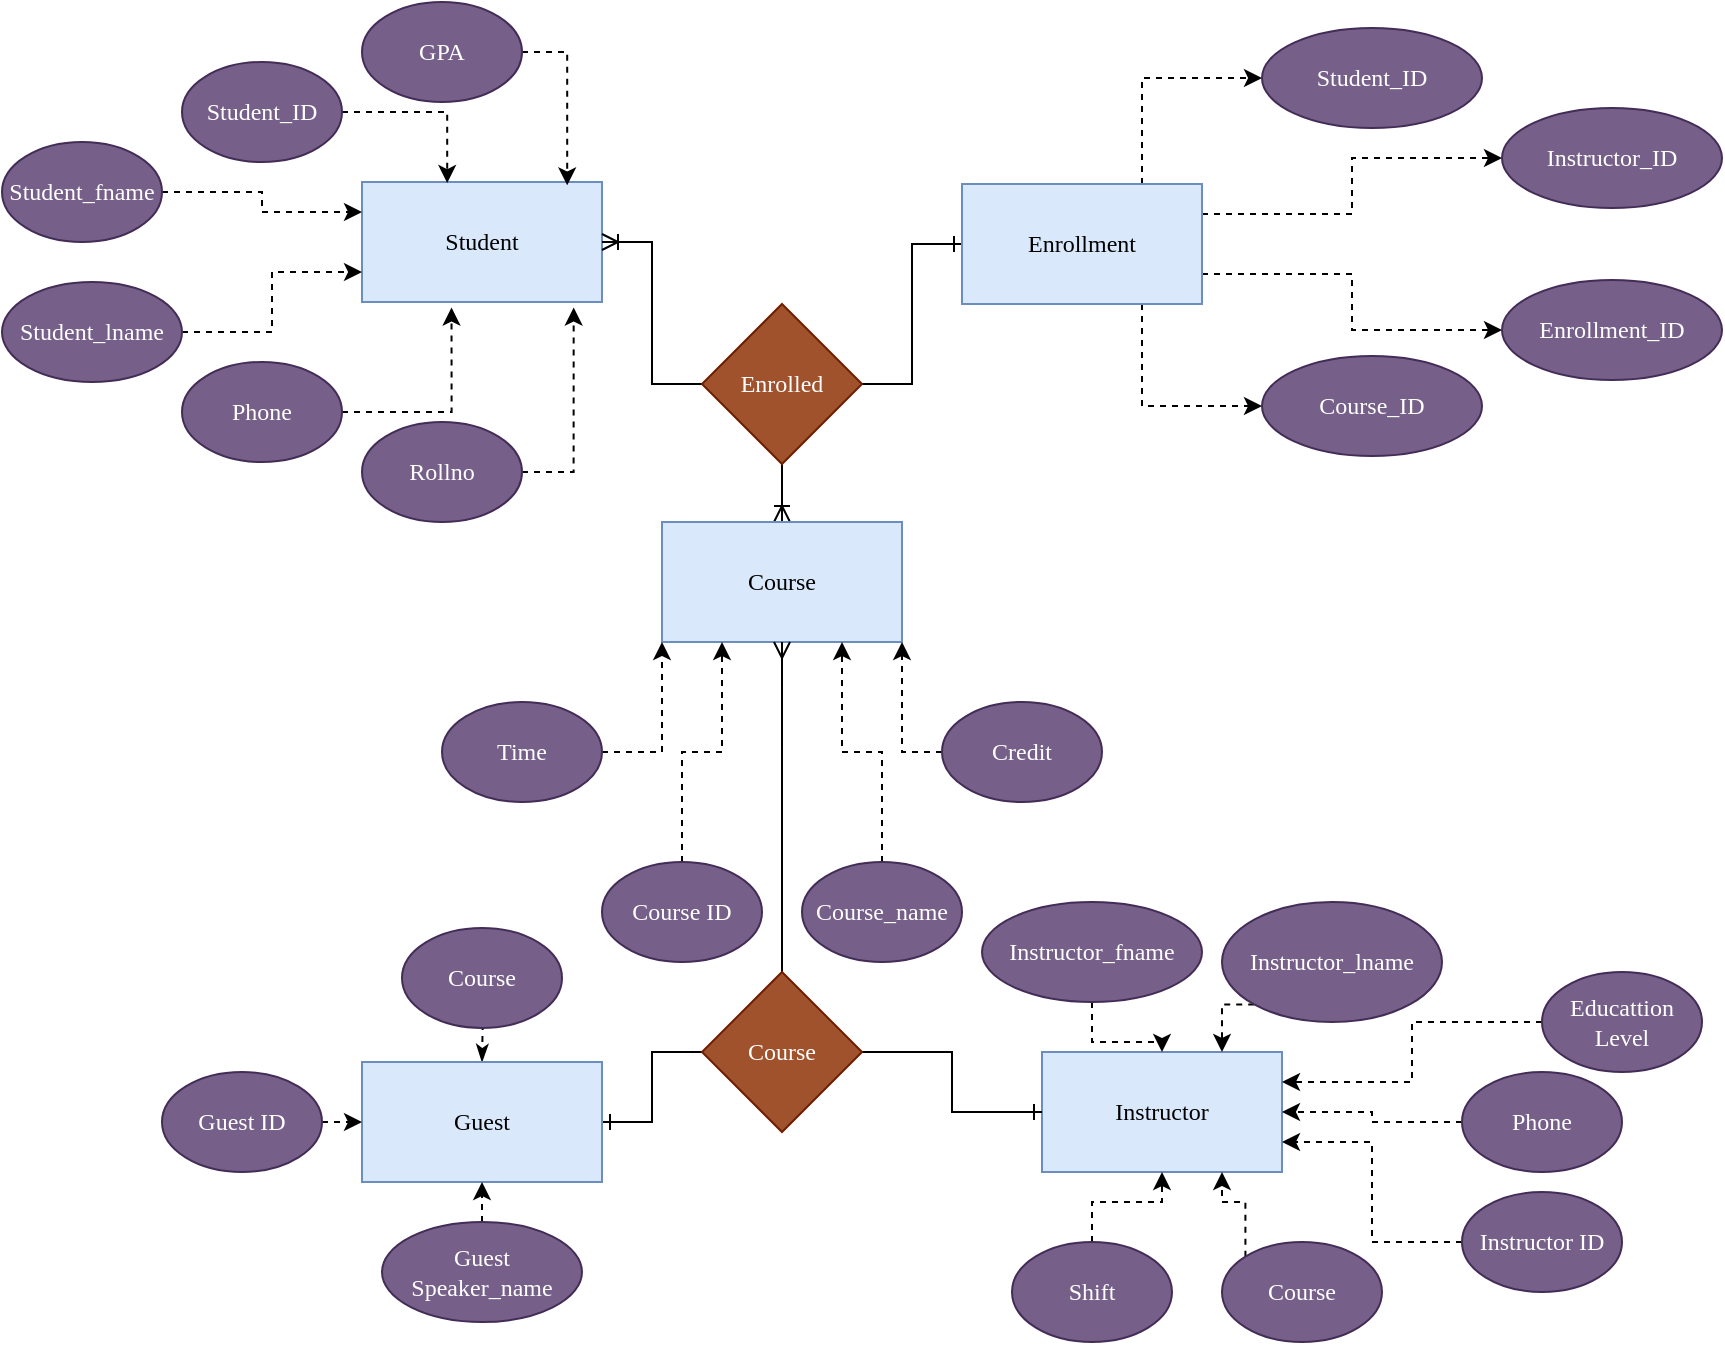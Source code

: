 <mxfile version="21.3.3" type="github">
  <diagram name="Page-1" id="usHrcnoAU3tcRTf7viQb">
    <mxGraphModel dx="1444" dy="796" grid="1" gridSize="10" guides="1" tooltips="1" connect="1" arrows="1" fold="1" page="1" pageScale="1" pageWidth="850" pageHeight="1100" math="0" shadow="0">
      <root>
        <mxCell id="0" />
        <mxCell id="1" parent="0" />
        <mxCell id="ec4J29s_vWeNu1NEpmu9-1" value="Student" style="rounded=0;whiteSpace=wrap;html=1;fillColor=#dae8fc;strokeColor=#6c8ebf;fontFamily=Times New Roman;" vertex="1" parent="1">
          <mxGeometry x="240" y="150" width="120" height="60" as="geometry" />
        </mxCell>
        <mxCell id="ec4J29s_vWeNu1NEpmu9-2" style="edgeStyle=orthogonalEdgeStyle;rounded=0;orthogonalLoop=1;jettySize=auto;html=1;exitX=1;exitY=0.5;exitDx=0;exitDy=0;entryX=0;entryY=0.25;entryDx=0;entryDy=0;fontFamily=Times New Roman;dashed=1;" edge="1" parent="1" source="ec4J29s_vWeNu1NEpmu9-3" target="ec4J29s_vWeNu1NEpmu9-1">
          <mxGeometry relative="1" as="geometry" />
        </mxCell>
        <mxCell id="ec4J29s_vWeNu1NEpmu9-3" value="Student_fname" style="ellipse;whiteSpace=wrap;html=1;fillColor=#76608a;strokeColor=#432D57;fontColor=#ffffff;fontFamily=Times New Roman;" vertex="1" parent="1">
          <mxGeometry x="60" y="130" width="80" height="50" as="geometry" />
        </mxCell>
        <mxCell id="ec4J29s_vWeNu1NEpmu9-4" style="edgeStyle=orthogonalEdgeStyle;rounded=0;orthogonalLoop=1;jettySize=auto;html=1;exitX=1;exitY=0.5;exitDx=0;exitDy=0;entryX=0.373;entryY=1.046;entryDx=0;entryDy=0;entryPerimeter=0;fontFamily=Times New Roman;dashed=1;" edge="1" parent="1" source="ec4J29s_vWeNu1NEpmu9-5" target="ec4J29s_vWeNu1NEpmu9-1">
          <mxGeometry relative="1" as="geometry" />
        </mxCell>
        <mxCell id="ec4J29s_vWeNu1NEpmu9-5" value="Phone" style="ellipse;whiteSpace=wrap;html=1;fillColor=#76608a;strokeColor=#432D57;fontColor=#ffffff;fontFamily=Times New Roman;" vertex="1" parent="1">
          <mxGeometry x="150" y="240" width="80" height="50" as="geometry" />
        </mxCell>
        <mxCell id="ec4J29s_vWeNu1NEpmu9-6" style="edgeStyle=orthogonalEdgeStyle;rounded=0;orthogonalLoop=1;jettySize=auto;html=1;exitX=1;exitY=0.5;exitDx=0;exitDy=0;entryX=0.355;entryY=0.009;entryDx=0;entryDy=0;entryPerimeter=0;fontFamily=Times New Roman;dashed=1;" edge="1" parent="1" source="ec4J29s_vWeNu1NEpmu9-7" target="ec4J29s_vWeNu1NEpmu9-1">
          <mxGeometry relative="1" as="geometry" />
        </mxCell>
        <mxCell id="ec4J29s_vWeNu1NEpmu9-7" value="Student_ID" style="ellipse;whiteSpace=wrap;html=1;fillColor=#76608a;strokeColor=#432D57;fontColor=#ffffff;fontFamily=Times New Roman;" vertex="1" parent="1">
          <mxGeometry x="150" y="90" width="80" height="50" as="geometry" />
        </mxCell>
        <mxCell id="ec4J29s_vWeNu1NEpmu9-8" style="edgeStyle=orthogonalEdgeStyle;rounded=0;orthogonalLoop=1;jettySize=auto;html=1;exitX=1;exitY=0.5;exitDx=0;exitDy=0;entryX=0.855;entryY=0.028;entryDx=0;entryDy=0;entryPerimeter=0;fontFamily=Times New Roman;dashed=1;" edge="1" parent="1" source="ec4J29s_vWeNu1NEpmu9-9" target="ec4J29s_vWeNu1NEpmu9-1">
          <mxGeometry relative="1" as="geometry" />
        </mxCell>
        <mxCell id="ec4J29s_vWeNu1NEpmu9-9" value="GPA" style="ellipse;whiteSpace=wrap;html=1;fillColor=#76608a;strokeColor=#432D57;fontColor=#ffffff;fontFamily=Times New Roman;" vertex="1" parent="1">
          <mxGeometry x="240" y="60" width="80" height="50" as="geometry" />
        </mxCell>
        <mxCell id="ec4J29s_vWeNu1NEpmu9-10" style="edgeStyle=orthogonalEdgeStyle;rounded=0;orthogonalLoop=1;jettySize=auto;html=1;exitX=1;exitY=0.5;exitDx=0;exitDy=0;entryX=0;entryY=0.75;entryDx=0;entryDy=0;fontFamily=Times New Roman;dashed=1;" edge="1" parent="1" source="ec4J29s_vWeNu1NEpmu9-11" target="ec4J29s_vWeNu1NEpmu9-1">
          <mxGeometry relative="1" as="geometry" />
        </mxCell>
        <mxCell id="ec4J29s_vWeNu1NEpmu9-11" value="Student_lname" style="ellipse;whiteSpace=wrap;html=1;fillColor=#76608a;strokeColor=#432D57;fontColor=#ffffff;fontFamily=Times New Roman;" vertex="1" parent="1">
          <mxGeometry x="60" y="200" width="90" height="50" as="geometry" />
        </mxCell>
        <mxCell id="ec4J29s_vWeNu1NEpmu9-12" style="edgeStyle=orthogonalEdgeStyle;rounded=0;orthogonalLoop=1;jettySize=auto;html=1;exitX=1;exitY=0.5;exitDx=0;exitDy=0;entryX=0.882;entryY=1.046;entryDx=0;entryDy=0;entryPerimeter=0;fontFamily=Times New Roman;dashed=1;" edge="1" parent="1" source="ec4J29s_vWeNu1NEpmu9-13" target="ec4J29s_vWeNu1NEpmu9-1">
          <mxGeometry relative="1" as="geometry" />
        </mxCell>
        <mxCell id="ec4J29s_vWeNu1NEpmu9-13" value="Rollno" style="ellipse;whiteSpace=wrap;html=1;fillColor=#76608a;strokeColor=#432D57;fontColor=#ffffff;fontFamily=Times New Roman;" vertex="1" parent="1">
          <mxGeometry x="240" y="270" width="80" height="50" as="geometry" />
        </mxCell>
        <mxCell id="ec4J29s_vWeNu1NEpmu9-14" style="edgeStyle=orthogonalEdgeStyle;rounded=0;orthogonalLoop=1;jettySize=auto;html=1;exitX=0;exitY=0.5;exitDx=0;exitDy=0;entryX=1;entryY=0.5;entryDx=0;entryDy=0;endArrow=ERoneToMany;endFill=0;fontFamily=Times New Roman;" edge="1" parent="1" source="ec4J29s_vWeNu1NEpmu9-17" target="ec4J29s_vWeNu1NEpmu9-1">
          <mxGeometry relative="1" as="geometry" />
        </mxCell>
        <mxCell id="ec4J29s_vWeNu1NEpmu9-15" style="edgeStyle=orthogonalEdgeStyle;rounded=0;orthogonalLoop=1;jettySize=auto;html=1;exitX=1;exitY=0.5;exitDx=0;exitDy=0;entryX=0;entryY=0.5;entryDx=0;entryDy=0;endArrow=ERone;endFill=0;fontFamily=Times New Roman;" edge="1" parent="1" source="ec4J29s_vWeNu1NEpmu9-17" target="ec4J29s_vWeNu1NEpmu9-46">
          <mxGeometry relative="1" as="geometry" />
        </mxCell>
        <mxCell id="ec4J29s_vWeNu1NEpmu9-16" style="edgeStyle=orthogonalEdgeStyle;rounded=0;orthogonalLoop=1;jettySize=auto;html=1;exitX=0.5;exitY=1;exitDx=0;exitDy=0;entryX=0.5;entryY=0;entryDx=0;entryDy=0;endArrow=ERoneToMany;endFill=0;fontFamily=Times New Roman;" edge="1" parent="1" source="ec4J29s_vWeNu1NEpmu9-17" target="ec4J29s_vWeNu1NEpmu9-31">
          <mxGeometry relative="1" as="geometry" />
        </mxCell>
        <mxCell id="ec4J29s_vWeNu1NEpmu9-17" value="Enrolled" style="rhombus;whiteSpace=wrap;html=1;fillColor=#a0522d;strokeColor=#6D1F00;fontFamily=Times New Roman;fontColor=#ffffff;" vertex="1" parent="1">
          <mxGeometry x="410" y="211" width="80" height="80" as="geometry" />
        </mxCell>
        <mxCell id="ec4J29s_vWeNu1NEpmu9-18" value="Instructor" style="rounded=0;whiteSpace=wrap;html=1;fillColor=#dae8fc;strokeColor=#6c8ebf;fontFamily=Times New Roman;" vertex="1" parent="1">
          <mxGeometry x="580" y="585" width="120" height="60" as="geometry" />
        </mxCell>
        <mxCell id="ec4J29s_vWeNu1NEpmu9-19" style="edgeStyle=orthogonalEdgeStyle;rounded=0;orthogonalLoop=1;jettySize=auto;html=1;exitX=0.5;exitY=1;exitDx=0;exitDy=0;entryX=0.5;entryY=0;entryDx=0;entryDy=0;fontFamily=Times New Roman;dashed=1;" edge="1" parent="1" source="ec4J29s_vWeNu1NEpmu9-20" target="ec4J29s_vWeNu1NEpmu9-18">
          <mxGeometry relative="1" as="geometry" />
        </mxCell>
        <mxCell id="ec4J29s_vWeNu1NEpmu9-20" value="Instructor_fname" style="ellipse;whiteSpace=wrap;html=1;fillColor=#76608a;strokeColor=#432D57;fontColor=#ffffff;fontFamily=Times New Roman;" vertex="1" parent="1">
          <mxGeometry x="550" y="510" width="110" height="50" as="geometry" />
        </mxCell>
        <mxCell id="ec4J29s_vWeNu1NEpmu9-21" style="edgeStyle=orthogonalEdgeStyle;rounded=0;orthogonalLoop=1;jettySize=auto;html=1;exitX=0;exitY=0.5;exitDx=0;exitDy=0;entryX=1;entryY=0.75;entryDx=0;entryDy=0;fontFamily=Times New Roman;dashed=1;" edge="1" parent="1" source="ec4J29s_vWeNu1NEpmu9-22" target="ec4J29s_vWeNu1NEpmu9-18">
          <mxGeometry relative="1" as="geometry" />
        </mxCell>
        <mxCell id="ec4J29s_vWeNu1NEpmu9-22" value="Instructor ID" style="ellipse;whiteSpace=wrap;html=1;fillColor=#76608a;strokeColor=#432D57;fontColor=#ffffff;fontFamily=Times New Roman;" vertex="1" parent="1">
          <mxGeometry x="790" y="655" width="80" height="50" as="geometry" />
        </mxCell>
        <mxCell id="ec4J29s_vWeNu1NEpmu9-23" style="edgeStyle=orthogonalEdgeStyle;rounded=0;orthogonalLoop=1;jettySize=auto;html=1;exitX=0;exitY=0.5;exitDx=0;exitDy=0;entryX=1;entryY=0.25;entryDx=0;entryDy=0;fontFamily=Times New Roman;dashed=1;" edge="1" parent="1" source="ec4J29s_vWeNu1NEpmu9-24" target="ec4J29s_vWeNu1NEpmu9-18">
          <mxGeometry relative="1" as="geometry" />
        </mxCell>
        <mxCell id="ec4J29s_vWeNu1NEpmu9-24" value="Educattion&lt;br&gt;Level" style="ellipse;whiteSpace=wrap;html=1;fillColor=#76608a;strokeColor=#432D57;fontColor=#ffffff;fontFamily=Times New Roman;" vertex="1" parent="1">
          <mxGeometry x="830" y="545" width="80" height="50" as="geometry" />
        </mxCell>
        <mxCell id="ec4J29s_vWeNu1NEpmu9-91" style="edgeStyle=orthogonalEdgeStyle;rounded=0;orthogonalLoop=1;jettySize=auto;html=1;exitX=0;exitY=1;exitDx=0;exitDy=0;entryX=0.75;entryY=0;entryDx=0;entryDy=0;fontFamily=Times New Roman;dashed=1;" edge="1" parent="1" source="ec4J29s_vWeNu1NEpmu9-26" target="ec4J29s_vWeNu1NEpmu9-18">
          <mxGeometry relative="1" as="geometry" />
        </mxCell>
        <mxCell id="ec4J29s_vWeNu1NEpmu9-26" value="Instructor_lname" style="ellipse;whiteSpace=wrap;html=1;fillColor=#76608a;strokeColor=#432D57;fontColor=#ffffff;fontFamily=Times New Roman;" vertex="1" parent="1">
          <mxGeometry x="670" y="510" width="110" height="60" as="geometry" />
        </mxCell>
        <mxCell id="ec4J29s_vWeNu1NEpmu9-90" style="edgeStyle=orthogonalEdgeStyle;rounded=0;orthogonalLoop=1;jettySize=auto;html=1;exitX=0;exitY=0;exitDx=0;exitDy=0;entryX=0.75;entryY=1;entryDx=0;entryDy=0;fontFamily=Times New Roman;dashed=1;" edge="1" parent="1" source="ec4J29s_vWeNu1NEpmu9-28" target="ec4J29s_vWeNu1NEpmu9-18">
          <mxGeometry relative="1" as="geometry" />
        </mxCell>
        <mxCell id="ec4J29s_vWeNu1NEpmu9-28" value="Course" style="ellipse;whiteSpace=wrap;html=1;fillColor=#76608a;strokeColor=#432D57;fontColor=#ffffff;fontFamily=Times New Roman;" vertex="1" parent="1">
          <mxGeometry x="670" y="680" width="80" height="50" as="geometry" />
        </mxCell>
        <mxCell id="ec4J29s_vWeNu1NEpmu9-29" style="edgeStyle=orthogonalEdgeStyle;rounded=0;orthogonalLoop=1;jettySize=auto;html=1;exitX=0.5;exitY=0;exitDx=0;exitDy=0;entryX=0.5;entryY=1;entryDx=0;entryDy=0;fontFamily=Times New Roman;dashed=1;" edge="1" parent="1" source="ec4J29s_vWeNu1NEpmu9-30" target="ec4J29s_vWeNu1NEpmu9-18">
          <mxGeometry relative="1" as="geometry" />
        </mxCell>
        <mxCell id="ec4J29s_vWeNu1NEpmu9-30" value="Shift" style="ellipse;whiteSpace=wrap;html=1;fillColor=#76608a;strokeColor=#432D57;fontColor=#ffffff;fontFamily=Times New Roman;" vertex="1" parent="1">
          <mxGeometry x="565" y="680" width="80" height="50" as="geometry" />
        </mxCell>
        <mxCell id="ec4J29s_vWeNu1NEpmu9-31" value="Course" style="rounded=0;whiteSpace=wrap;html=1;fillColor=#dae8fc;strokeColor=#6c8ebf;fontFamily=Times New Roman;" vertex="1" parent="1">
          <mxGeometry x="390" y="320" width="120" height="60" as="geometry" />
        </mxCell>
        <mxCell id="ec4J29s_vWeNu1NEpmu9-32" style="edgeStyle=orthogonalEdgeStyle;rounded=0;orthogonalLoop=1;jettySize=auto;html=1;exitX=0.5;exitY=0;exitDx=0;exitDy=0;entryX=0.25;entryY=1;entryDx=0;entryDy=0;fontFamily=Times New Roman;dashed=1;" edge="1" parent="1" source="ec4J29s_vWeNu1NEpmu9-33" target="ec4J29s_vWeNu1NEpmu9-31">
          <mxGeometry relative="1" as="geometry" />
        </mxCell>
        <mxCell id="ec4J29s_vWeNu1NEpmu9-33" value="Course ID" style="ellipse;whiteSpace=wrap;html=1;fillColor=#76608a;strokeColor=#432D57;fontColor=#ffffff;fontFamily=Times New Roman;" vertex="1" parent="1">
          <mxGeometry x="360" y="490" width="80" height="50" as="geometry" />
        </mxCell>
        <mxCell id="ec4J29s_vWeNu1NEpmu9-36" style="edgeStyle=orthogonalEdgeStyle;rounded=0;orthogonalLoop=1;jettySize=auto;html=1;exitX=1;exitY=0.5;exitDx=0;exitDy=0;entryX=0;entryY=1;entryDx=0;entryDy=0;fontFamily=Times New Roman;dashed=1;" edge="1" parent="1" source="ec4J29s_vWeNu1NEpmu9-37" target="ec4J29s_vWeNu1NEpmu9-31">
          <mxGeometry relative="1" as="geometry" />
        </mxCell>
        <mxCell id="ec4J29s_vWeNu1NEpmu9-37" value="Time" style="ellipse;whiteSpace=wrap;html=1;fillColor=#76608a;strokeColor=#432D57;fontColor=#ffffff;fontFamily=Times New Roman;" vertex="1" parent="1">
          <mxGeometry x="280" y="410" width="80" height="50" as="geometry" />
        </mxCell>
        <mxCell id="ec4J29s_vWeNu1NEpmu9-38" style="edgeStyle=orthogonalEdgeStyle;rounded=0;orthogonalLoop=1;jettySize=auto;html=1;exitX=0.5;exitY=0;exitDx=0;exitDy=0;entryX=0.75;entryY=1;entryDx=0;entryDy=0;fontFamily=Times New Roman;dashed=1;" edge="1" parent="1" source="ec4J29s_vWeNu1NEpmu9-39" target="ec4J29s_vWeNu1NEpmu9-31">
          <mxGeometry relative="1" as="geometry" />
        </mxCell>
        <mxCell id="ec4J29s_vWeNu1NEpmu9-39" value="Course_name" style="ellipse;whiteSpace=wrap;html=1;fillColor=#76608a;strokeColor=#432D57;fontColor=#ffffff;fontFamily=Times New Roman;" vertex="1" parent="1">
          <mxGeometry x="460" y="490" width="80" height="50" as="geometry" />
        </mxCell>
        <mxCell id="ec4J29s_vWeNu1NEpmu9-94" style="edgeStyle=orthogonalEdgeStyle;rounded=0;orthogonalLoop=1;jettySize=auto;html=1;exitX=0;exitY=0.5;exitDx=0;exitDy=0;entryX=1;entryY=1;entryDx=0;entryDy=0;fontFamily=Times New Roman;dashed=1;" edge="1" parent="1" source="ec4J29s_vWeNu1NEpmu9-41" target="ec4J29s_vWeNu1NEpmu9-31">
          <mxGeometry relative="1" as="geometry" />
        </mxCell>
        <mxCell id="ec4J29s_vWeNu1NEpmu9-41" value="Credit" style="ellipse;whiteSpace=wrap;html=1;fillColor=#76608a;strokeColor=#432D57;fontColor=#ffffff;fontFamily=Times New Roman;" vertex="1" parent="1">
          <mxGeometry x="530" y="410" width="80" height="50" as="geometry" />
        </mxCell>
        <mxCell id="ec4J29s_vWeNu1NEpmu9-42" style="edgeStyle=orthogonalEdgeStyle;rounded=0;orthogonalLoop=1;jettySize=auto;html=1;exitX=0.75;exitY=0;exitDx=0;exitDy=0;entryX=0;entryY=0.5;entryDx=0;entryDy=0;fontFamily=Times New Roman;dashed=1;" edge="1" parent="1" source="ec4J29s_vWeNu1NEpmu9-46" target="ec4J29s_vWeNu1NEpmu9-49">
          <mxGeometry relative="1" as="geometry" />
        </mxCell>
        <mxCell id="ec4J29s_vWeNu1NEpmu9-43" style="edgeStyle=orthogonalEdgeStyle;rounded=0;orthogonalLoop=1;jettySize=auto;html=1;exitX=1;exitY=0.25;exitDx=0;exitDy=0;entryX=0;entryY=0.5;entryDx=0;entryDy=0;fontFamily=Times New Roman;dashed=1;" edge="1" parent="1" source="ec4J29s_vWeNu1NEpmu9-46" target="ec4J29s_vWeNu1NEpmu9-48">
          <mxGeometry relative="1" as="geometry" />
        </mxCell>
        <mxCell id="ec4J29s_vWeNu1NEpmu9-44" style="edgeStyle=orthogonalEdgeStyle;rounded=0;orthogonalLoop=1;jettySize=auto;html=1;exitX=1;exitY=0.75;exitDx=0;exitDy=0;entryX=0;entryY=0.5;entryDx=0;entryDy=0;fontFamily=Times New Roman;dashed=1;" edge="1" parent="1" source="ec4J29s_vWeNu1NEpmu9-46" target="ec4J29s_vWeNu1NEpmu9-47">
          <mxGeometry relative="1" as="geometry" />
        </mxCell>
        <mxCell id="ec4J29s_vWeNu1NEpmu9-45" style="edgeStyle=orthogonalEdgeStyle;rounded=0;orthogonalLoop=1;jettySize=auto;html=1;exitX=0.75;exitY=1;exitDx=0;exitDy=0;entryX=0;entryY=0.5;entryDx=0;entryDy=0;fontFamily=Times New Roman;dashed=1;" edge="1" parent="1" source="ec4J29s_vWeNu1NEpmu9-46" target="ec4J29s_vWeNu1NEpmu9-50">
          <mxGeometry relative="1" as="geometry" />
        </mxCell>
        <mxCell id="ec4J29s_vWeNu1NEpmu9-46" value="Enrollment" style="rounded=0;whiteSpace=wrap;html=1;fillColor=#dae8fc;strokeColor=#6c8ebf;fontFamily=Times New Roman;" vertex="1" parent="1">
          <mxGeometry x="540" y="151" width="120" height="60" as="geometry" />
        </mxCell>
        <mxCell id="ec4J29s_vWeNu1NEpmu9-47" value="Enrollment_ID" style="ellipse;whiteSpace=wrap;html=1;fillColor=#76608a;strokeColor=#432D57;fontColor=#ffffff;fontFamily=Times New Roman;" vertex="1" parent="1">
          <mxGeometry x="810" y="199" width="110" height="50" as="geometry" />
        </mxCell>
        <mxCell id="ec4J29s_vWeNu1NEpmu9-48" value="Instructor_ID" style="ellipse;whiteSpace=wrap;html=1;fillColor=#76608a;strokeColor=#432D57;fontColor=#ffffff;fontFamily=Times New Roman;" vertex="1" parent="1">
          <mxGeometry x="810" y="113" width="110" height="50" as="geometry" />
        </mxCell>
        <mxCell id="ec4J29s_vWeNu1NEpmu9-49" value="Student_ID" style="ellipse;whiteSpace=wrap;html=1;fillColor=#76608a;strokeColor=#432D57;fontColor=#ffffff;fontFamily=Times New Roman;" vertex="1" parent="1">
          <mxGeometry x="690" y="73" width="110" height="50" as="geometry" />
        </mxCell>
        <mxCell id="ec4J29s_vWeNu1NEpmu9-50" value="Course_ID" style="ellipse;whiteSpace=wrap;html=1;fillColor=#76608a;strokeColor=#432D57;fontColor=#ffffff;fontFamily=Times New Roman;" vertex="1" parent="1">
          <mxGeometry x="690" y="237" width="110" height="50" as="geometry" />
        </mxCell>
        <mxCell id="ec4J29s_vWeNu1NEpmu9-51" style="edgeStyle=orthogonalEdgeStyle;rounded=0;orthogonalLoop=1;jettySize=auto;html=1;exitX=0.5;exitY=0;exitDx=0;exitDy=0;entryX=0.5;entryY=1;entryDx=0;entryDy=0;endArrow=ERmany;endFill=0;fontFamily=Times New Roman;" edge="1" parent="1" source="ec4J29s_vWeNu1NEpmu9-55" target="ec4J29s_vWeNu1NEpmu9-31">
          <mxGeometry relative="1" as="geometry" />
        </mxCell>
        <mxCell id="ec4J29s_vWeNu1NEpmu9-52" style="edgeStyle=orthogonalEdgeStyle;rounded=0;orthogonalLoop=1;jettySize=auto;html=1;exitX=1;exitY=0.5;exitDx=0;exitDy=0;entryX=0;entryY=0.5;entryDx=0;entryDy=0;endArrow=ERone;endFill=0;fontFamily=Times New Roman;" edge="1" parent="1" source="ec4J29s_vWeNu1NEpmu9-55" target="ec4J29s_vWeNu1NEpmu9-18">
          <mxGeometry relative="1" as="geometry" />
        </mxCell>
        <mxCell id="ec4J29s_vWeNu1NEpmu9-54" style="edgeStyle=orthogonalEdgeStyle;rounded=0;orthogonalLoop=1;jettySize=auto;html=1;exitX=0.5;exitY=1;exitDx=0;exitDy=0;entryX=0.5;entryY=0;entryDx=0;entryDy=0;endArrow=classicThin;endFill=1;fontFamily=Times New Roman;dashed=1;" edge="1" parent="1" target="ec4J29s_vWeNu1NEpmu9-56">
          <mxGeometry relative="1" as="geometry">
            <mxPoint x="300" y="535" as="sourcePoint" />
          </mxGeometry>
        </mxCell>
        <mxCell id="ec4J29s_vWeNu1NEpmu9-86" style="edgeStyle=orthogonalEdgeStyle;rounded=0;orthogonalLoop=1;jettySize=auto;html=1;exitX=0;exitY=0.5;exitDx=0;exitDy=0;entryX=1;entryY=0.5;entryDx=0;entryDy=0;endArrow=ERone;endFill=0;fontFamily=Times New Roman;" edge="1" parent="1" source="ec4J29s_vWeNu1NEpmu9-55" target="ec4J29s_vWeNu1NEpmu9-56">
          <mxGeometry relative="1" as="geometry" />
        </mxCell>
        <mxCell id="ec4J29s_vWeNu1NEpmu9-55" value="Course" style="rhombus;whiteSpace=wrap;html=1;fillColor=#a0522d;strokeColor=#6D1F00;fontFamily=Times New Roman;fontColor=#ffffff;" vertex="1" parent="1">
          <mxGeometry x="410" y="545" width="80" height="80" as="geometry" />
        </mxCell>
        <mxCell id="ec4J29s_vWeNu1NEpmu9-56" value="Guest" style="rounded=0;whiteSpace=wrap;html=1;fillColor=#dae8fc;strokeColor=#6c8ebf;fontFamily=Times New Roman;" vertex="1" parent="1">
          <mxGeometry x="240" y="590" width="120" height="60" as="geometry" />
        </mxCell>
        <mxCell id="ec4J29s_vWeNu1NEpmu9-88" style="edgeStyle=orthogonalEdgeStyle;rounded=0;orthogonalLoop=1;jettySize=auto;html=1;exitX=1;exitY=0.5;exitDx=0;exitDy=0;entryX=0;entryY=0.5;entryDx=0;entryDy=0;fontFamily=Times New Roman;dashed=1;" edge="1" parent="1" source="ec4J29s_vWeNu1NEpmu9-58" target="ec4J29s_vWeNu1NEpmu9-56">
          <mxGeometry relative="1" as="geometry" />
        </mxCell>
        <mxCell id="ec4J29s_vWeNu1NEpmu9-58" value="Guest ID" style="ellipse;whiteSpace=wrap;html=1;fillColor=#76608a;strokeColor=#432D57;fontColor=#ffffff;fontFamily=Times New Roman;" vertex="1" parent="1">
          <mxGeometry x="140" y="595" width="80" height="50" as="geometry" />
        </mxCell>
        <mxCell id="ec4J29s_vWeNu1NEpmu9-60" value="Course" style="ellipse;whiteSpace=wrap;html=1;fillColor=#76608a;strokeColor=#432D57;fontColor=#ffffff;fontFamily=Times New Roman;" vertex="1" parent="1">
          <mxGeometry x="260" y="523" width="80" height="50" as="geometry" />
        </mxCell>
        <mxCell id="ec4J29s_vWeNu1NEpmu9-89" style="edgeStyle=orthogonalEdgeStyle;rounded=0;orthogonalLoop=1;jettySize=auto;html=1;exitX=0.5;exitY=0;exitDx=0;exitDy=0;entryX=0.5;entryY=1;entryDx=0;entryDy=0;fontFamily=Times New Roman;dashed=1;" edge="1" parent="1" source="ec4J29s_vWeNu1NEpmu9-62" target="ec4J29s_vWeNu1NEpmu9-56">
          <mxGeometry relative="1" as="geometry" />
        </mxCell>
        <mxCell id="ec4J29s_vWeNu1NEpmu9-62" value="Guest&lt;br&gt;Speaker_name" style="ellipse;whiteSpace=wrap;html=1;fillColor=#76608a;strokeColor=#432D57;fontColor=#ffffff;fontFamily=Times New Roman;" vertex="1" parent="1">
          <mxGeometry x="250" y="670" width="100" height="50" as="geometry" />
        </mxCell>
        <mxCell id="ec4J29s_vWeNu1NEpmu9-93" style="edgeStyle=orthogonalEdgeStyle;rounded=0;orthogonalLoop=1;jettySize=auto;html=1;exitX=0;exitY=0.5;exitDx=0;exitDy=0;entryX=1;entryY=0.5;entryDx=0;entryDy=0;fontFamily=Times New Roman;dashed=1;" edge="1" parent="1" source="ec4J29s_vWeNu1NEpmu9-92" target="ec4J29s_vWeNu1NEpmu9-18">
          <mxGeometry relative="1" as="geometry" />
        </mxCell>
        <mxCell id="ec4J29s_vWeNu1NEpmu9-92" value="Phone" style="ellipse;whiteSpace=wrap;html=1;fillColor=#76608a;strokeColor=#432D57;fontColor=#ffffff;fontFamily=Times New Roman;" vertex="1" parent="1">
          <mxGeometry x="790" y="595" width="80" height="50" as="geometry" />
        </mxCell>
      </root>
    </mxGraphModel>
  </diagram>
</mxfile>
